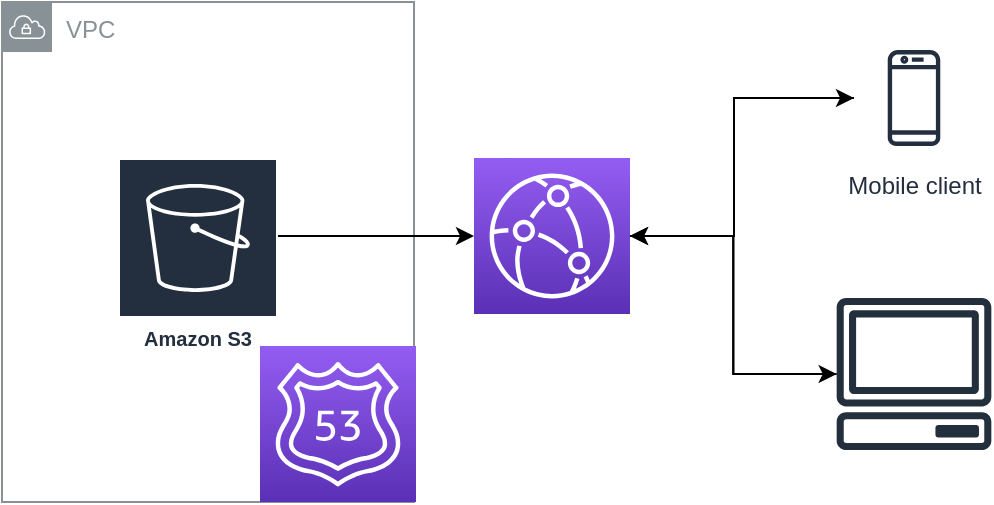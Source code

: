 <mxfile version="20.8.14" type="github">
  <diagram name="ページ1" id="lWLI0uCkUA93q7yWm2nM">
    <mxGraphModel dx="521" dy="559" grid="1" gridSize="10" guides="1" tooltips="1" connect="1" arrows="1" fold="1" page="1" pageScale="1" pageWidth="827" pageHeight="1169" math="0" shadow="0">
      <root>
        <mxCell id="0" />
        <mxCell id="1" parent="0" />
        <mxCell id="1NTMFEUx7F49TfFYcWj8-8" style="edgeStyle=orthogonalEdgeStyle;rounded=0;orthogonalLoop=1;jettySize=auto;html=1;exitX=1;exitY=0.5;exitDx=0;exitDy=0;exitPerimeter=0;" parent="1" source="1NTMFEUx7F49TfFYcWj8-1" target="1NTMFEUx7F49TfFYcWj8-5" edge="1">
          <mxGeometry relative="1" as="geometry">
            <Array as="points">
              <mxPoint x="650" y="199" />
              <mxPoint x="650" y="130" />
            </Array>
          </mxGeometry>
        </mxCell>
        <mxCell id="1NTMFEUx7F49TfFYcWj8-6" value="VPC" style="sketch=0;outlineConnect=0;gradientColor=none;html=1;whiteSpace=wrap;fontSize=12;fontStyle=0;shape=mxgraph.aws4.group;grIcon=mxgraph.aws4.group_vpc;strokeColor=#879196;fillColor=none;verticalAlign=top;align=left;spacingLeft=30;fontColor=#879196;dashed=0;" parent="1" vertex="1">
          <mxGeometry x="284" y="82" width="206" height="250" as="geometry" />
        </mxCell>
        <mxCell id="1NTMFEUx7F49TfFYcWj8-10" style="edgeStyle=orthogonalEdgeStyle;rounded=0;orthogonalLoop=1;jettySize=auto;html=1;" parent="1" source="1NTMFEUx7F49TfFYcWj8-1" target="1NTMFEUx7F49TfFYcWj8-4" edge="1">
          <mxGeometry relative="1" as="geometry" />
        </mxCell>
        <mxCell id="1NTMFEUx7F49TfFYcWj8-1" value="" style="sketch=0;points=[[0,0,0],[0.25,0,0],[0.5,0,0],[0.75,0,0],[1,0,0],[0,1,0],[0.25,1,0],[0.5,1,0],[0.75,1,0],[1,1,0],[0,0.25,0],[0,0.5,0],[0,0.75,0],[1,0.25,0],[1,0.5,0],[1,0.75,0]];outlineConnect=0;fontColor=#232F3E;gradientColor=#945DF2;gradientDirection=north;fillColor=#5A30B5;strokeColor=#ffffff;dashed=0;verticalLabelPosition=bottom;verticalAlign=top;align=center;html=1;fontSize=12;fontStyle=0;aspect=fixed;shape=mxgraph.aws4.resourceIcon;resIcon=mxgraph.aws4.cloudfront;" parent="1" vertex="1">
          <mxGeometry x="520" y="160" width="78" height="78" as="geometry" />
        </mxCell>
        <mxCell id="1NTMFEUx7F49TfFYcWj8-11" style="edgeStyle=orthogonalEdgeStyle;rounded=0;orthogonalLoop=1;jettySize=auto;html=1;" parent="1" source="1NTMFEUx7F49TfFYcWj8-2" target="1NTMFEUx7F49TfFYcWj8-1" edge="1">
          <mxGeometry relative="1" as="geometry">
            <Array as="points">
              <mxPoint x="460" y="199" />
              <mxPoint x="460" y="199" />
            </Array>
          </mxGeometry>
        </mxCell>
        <mxCell id="1NTMFEUx7F49TfFYcWj8-2" value="Amazon S3" style="sketch=0;outlineConnect=0;fontColor=#232F3E;gradientColor=none;strokeColor=#ffffff;fillColor=#232F3E;dashed=0;verticalLabelPosition=middle;verticalAlign=bottom;align=center;html=1;whiteSpace=wrap;fontSize=10;fontStyle=1;spacing=3;shape=mxgraph.aws4.productIcon;prIcon=mxgraph.aws4.s3;" parent="1" vertex="1">
          <mxGeometry x="342" y="160" width="80" height="100" as="geometry" />
        </mxCell>
        <mxCell id="1NTMFEUx7F49TfFYcWj8-9" style="edgeStyle=orthogonalEdgeStyle;rounded=0;orthogonalLoop=1;jettySize=auto;html=1;entryX=1;entryY=0.5;entryDx=0;entryDy=0;entryPerimeter=0;" parent="1" source="1NTMFEUx7F49TfFYcWj8-4" target="1NTMFEUx7F49TfFYcWj8-1" edge="1">
          <mxGeometry relative="1" as="geometry" />
        </mxCell>
        <mxCell id="1NTMFEUx7F49TfFYcWj8-4" value="" style="sketch=0;outlineConnect=0;fontColor=#232F3E;gradientColor=none;fillColor=#232F3D;strokeColor=none;dashed=0;verticalLabelPosition=bottom;verticalAlign=top;align=center;html=1;fontSize=12;fontStyle=0;aspect=fixed;pointerEvents=1;shape=mxgraph.aws4.client;" parent="1" vertex="1">
          <mxGeometry x="701" y="230" width="78" height="76" as="geometry" />
        </mxCell>
        <mxCell id="1NTMFEUx7F49TfFYcWj8-7" style="edgeStyle=orthogonalEdgeStyle;rounded=0;orthogonalLoop=1;jettySize=auto;html=1;" parent="1" source="1NTMFEUx7F49TfFYcWj8-5" target="1NTMFEUx7F49TfFYcWj8-1" edge="1">
          <mxGeometry relative="1" as="geometry">
            <Array as="points">
              <mxPoint x="650" y="130" />
              <mxPoint x="650" y="199" />
            </Array>
          </mxGeometry>
        </mxCell>
        <mxCell id="1NTMFEUx7F49TfFYcWj8-5" value="Mobile client" style="sketch=0;outlineConnect=0;fontColor=#232F3E;gradientColor=none;strokeColor=#232F3E;fillColor=#ffffff;dashed=0;verticalLabelPosition=bottom;verticalAlign=top;align=center;html=1;fontSize=12;fontStyle=0;aspect=fixed;shape=mxgraph.aws4.resourceIcon;resIcon=mxgraph.aws4.mobile_client;" parent="1" vertex="1">
          <mxGeometry x="710" y="100" width="60" height="60" as="geometry" />
        </mxCell>
        <mxCell id="dslHIXvYNe1kyd30boYo-1" value="" style="sketch=0;points=[[0,0,0],[0.25,0,0],[0.5,0,0],[0.75,0,0],[1,0,0],[0,1,0],[0.25,1,0],[0.5,1,0],[0.75,1,0],[1,1,0],[0,0.25,0],[0,0.5,0],[0,0.75,0],[1,0.25,0],[1,0.5,0],[1,0.75,0]];outlineConnect=0;fontColor=#232F3E;gradientColor=#945DF2;gradientDirection=north;fillColor=#5A30B5;strokeColor=#ffffff;dashed=0;verticalLabelPosition=bottom;verticalAlign=top;align=center;html=1;fontSize=12;fontStyle=0;aspect=fixed;shape=mxgraph.aws4.resourceIcon;resIcon=mxgraph.aws4.route_53;" vertex="1" parent="1">
          <mxGeometry x="413" y="254" width="78" height="78" as="geometry" />
        </mxCell>
      </root>
    </mxGraphModel>
  </diagram>
</mxfile>
